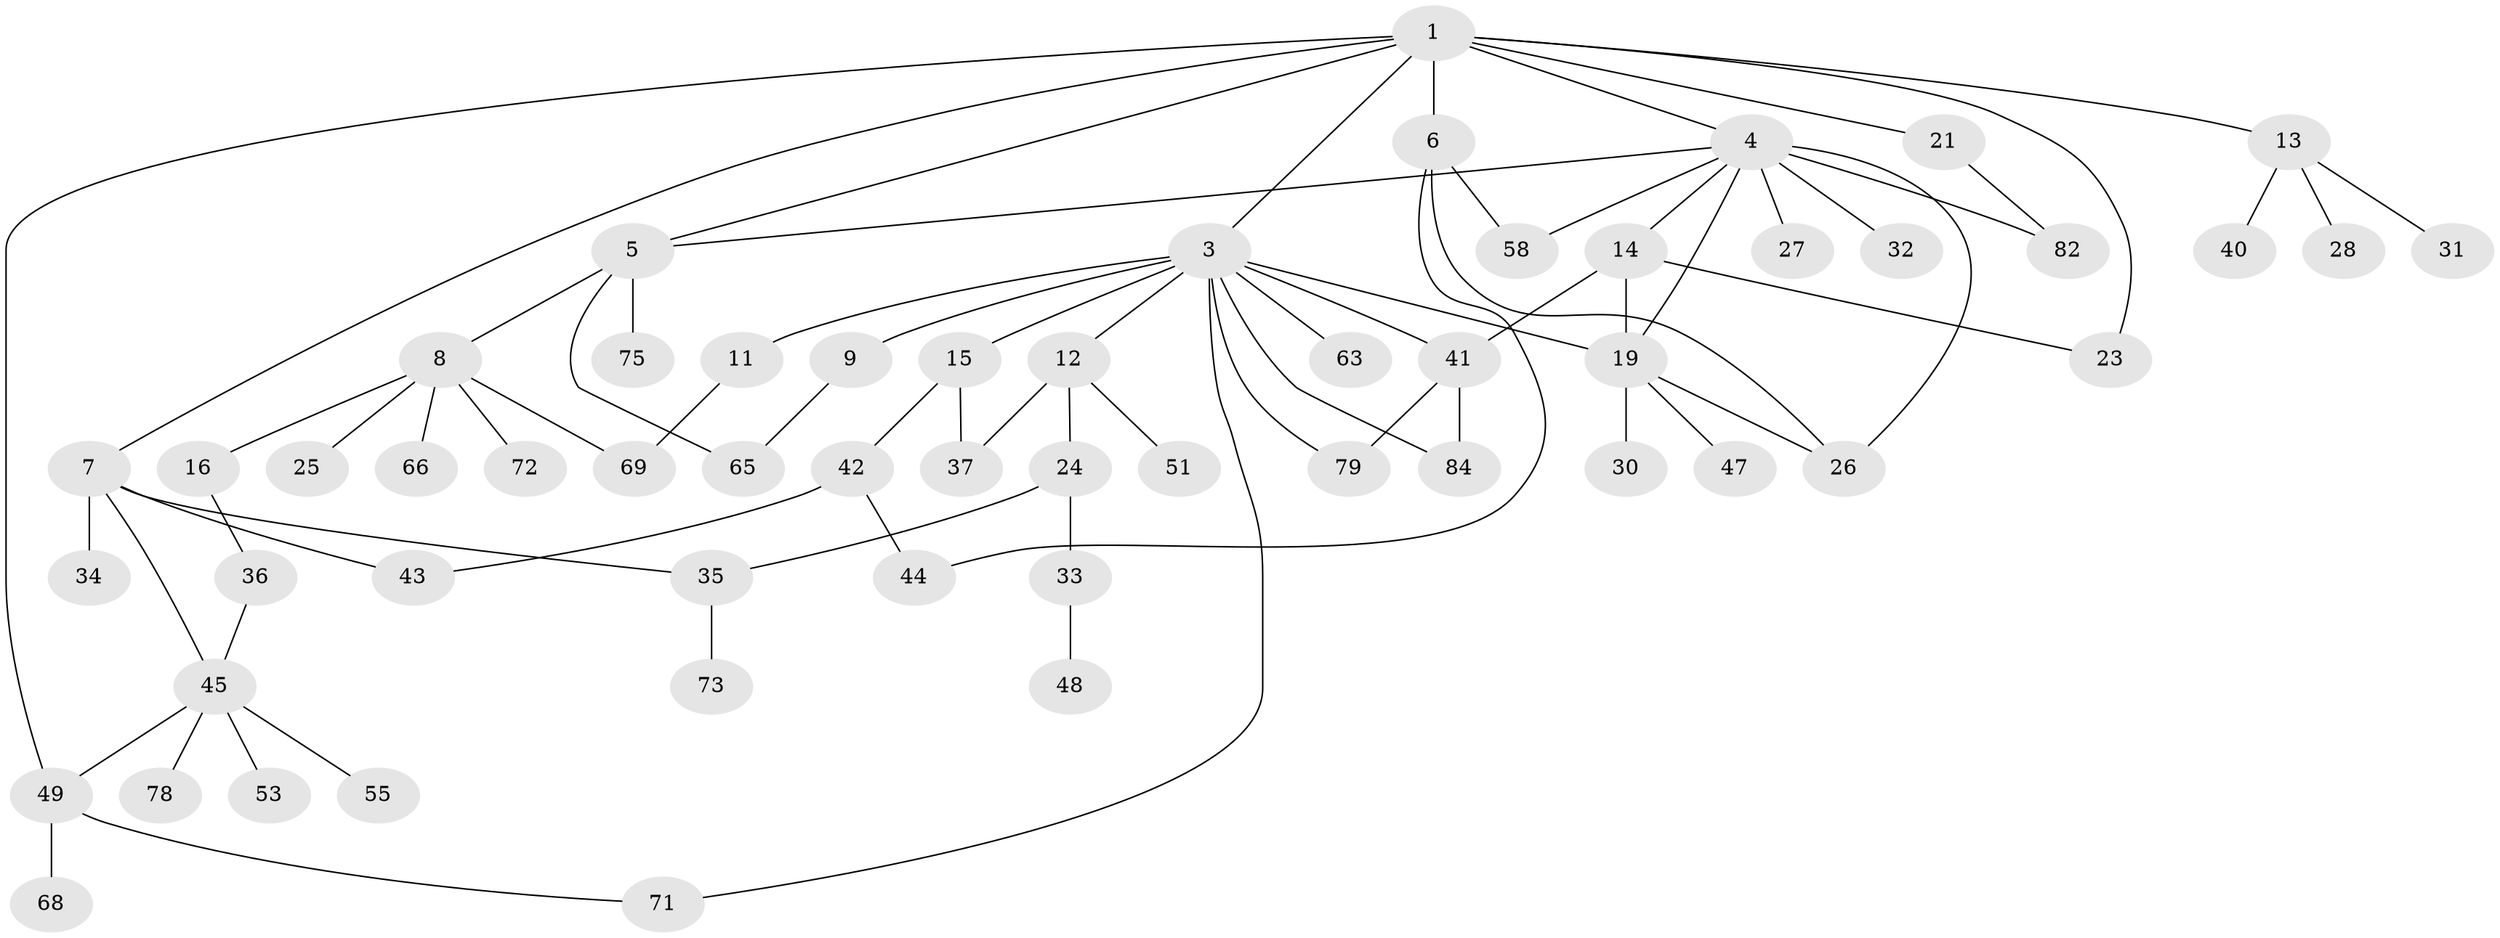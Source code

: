 // Generated by graph-tools (version 1.1) at 2025/23/03/03/25 07:23:34]
// undirected, 56 vertices, 75 edges
graph export_dot {
graph [start="1"]
  node [color=gray90,style=filled];
  1 [super="+2"];
  3 [super="+62"];
  4 [super="+38"];
  5 [super="+46"];
  6 [super="+29"];
  7 [super="+20"];
  8 [super="+10"];
  9;
  11 [super="+88"];
  12 [super="+17"];
  13 [super="+18"];
  14 [super="+39"];
  15;
  16 [super="+57"];
  19 [super="+22"];
  21 [super="+61"];
  23 [super="+50"];
  24;
  25;
  26 [super="+76"];
  27;
  28 [super="+87"];
  30 [super="+86"];
  31 [super="+67"];
  32;
  33 [super="+81"];
  34 [super="+89"];
  35 [super="+70"];
  36 [super="+54"];
  37 [super="+85"];
  40;
  41 [super="+59"];
  42 [super="+60"];
  43;
  44 [super="+64"];
  45 [super="+52"];
  47;
  48;
  49 [super="+56"];
  51;
  53;
  55;
  58 [super="+74"];
  63;
  65;
  66;
  68;
  69;
  71 [super="+80"];
  72 [super="+77"];
  73;
  75;
  78;
  79 [super="+83"];
  82;
  84;
  1 -- 4;
  1 -- 21;
  1 -- 49;
  1 -- 3;
  1 -- 23;
  1 -- 5;
  1 -- 6;
  1 -- 7;
  1 -- 13;
  3 -- 9;
  3 -- 11;
  3 -- 12;
  3 -- 15;
  3 -- 63;
  3 -- 71;
  3 -- 19;
  3 -- 41;
  3 -- 84;
  3 -- 79;
  4 -- 14;
  4 -- 19;
  4 -- 27;
  4 -- 32 [weight=2];
  4 -- 58;
  4 -- 82;
  4 -- 5;
  4 -- 26;
  5 -- 8;
  5 -- 75;
  5 -- 65;
  6 -- 26;
  6 -- 58;
  6 -- 44;
  7 -- 35;
  7 -- 43;
  7 -- 45;
  7 -- 34;
  8 -- 25;
  8 -- 66;
  8 -- 69;
  8 -- 16;
  8 -- 72;
  9 -- 65;
  11 -- 69;
  12 -- 24;
  12 -- 51;
  12 -- 37;
  13 -- 28;
  13 -- 40;
  13 -- 31;
  14 -- 41;
  14 -- 23;
  14 -- 19;
  15 -- 37;
  15 -- 42;
  16 -- 36;
  19 -- 47;
  19 -- 26;
  19 -- 30;
  21 -- 82;
  24 -- 33;
  24 -- 35;
  33 -- 48;
  35 -- 73;
  36 -- 45;
  41 -- 79;
  41 -- 84;
  42 -- 43;
  42 -- 44;
  45 -- 53;
  45 -- 55;
  45 -- 78;
  45 -- 49;
  49 -- 68;
  49 -- 71;
}
